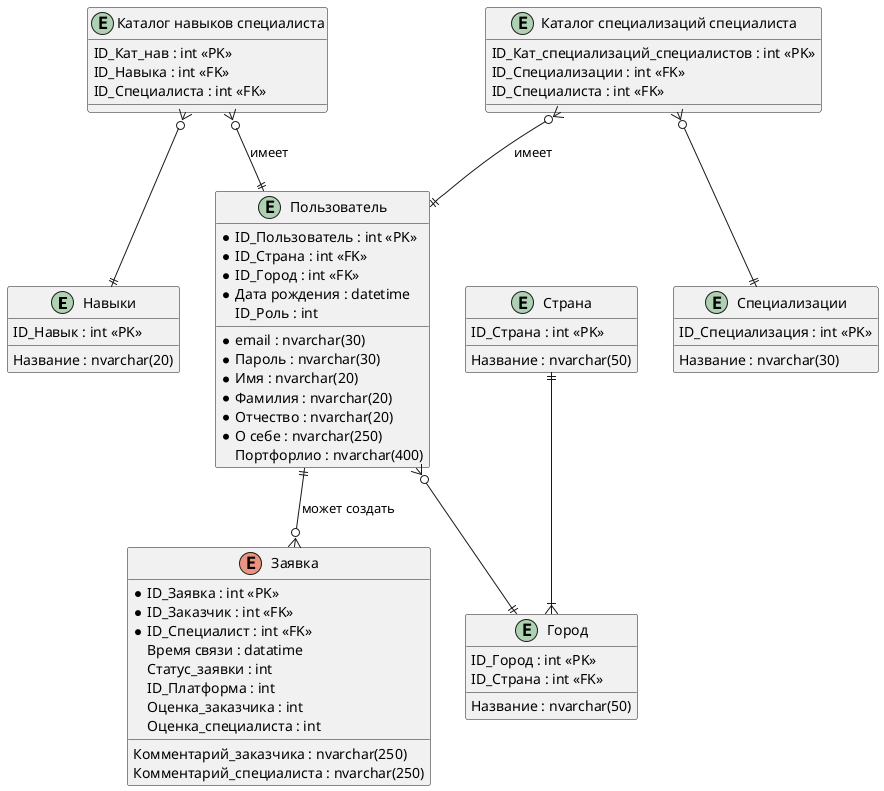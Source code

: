 @startuml "erd"

entity "Навыки" as skills
{
    ID_Навык : int <<PK>>
    Название : nvarchar(20)
}

entity "Каталог навыков специалиста" as skills_cat
{
    ID_Кат_нав : int <<PK>>
    ID_Навыка : int <<FK>>
    ID_Специалиста : int <<FK>>
}

entity "Специализации" as spec_enum
{
    ID_Специализация : int <<PK>>
    Название : nvarchar(30)
}

entity "Каталог специализаций специалиста" as spec_cat
{
    ID_Кат_специализаций_специалистов : int <<PK>>
    ID_Специализации : int <<FK>>
    ID_Специалиста : int <<FK>>
}

entity "Страна" as countries 
{
    ID_Страна : int <<PK>>
    Название : nvarchar(50)
}

entity "Город" as cities 
{
    ID_Город : int <<PK>>
    ID_Страна : int <<FK>>
    Название : nvarchar(50)
}

entity "Пользователь" as users 
{
    * ID_Пользователь : int <<PK>>
    * ID_Страна : int <<FK>>
    * ID_Город : int <<FK>>
    * email : nvarchar(30)
    * Пароль : nvarchar(30)
    * Имя : nvarchar(20)
    * Фамилия : nvarchar(20)
    * Отчество : nvarchar(20)
    * Дата рождения : datetime 
    * О себе : nvarchar(250)
    Портфорлио : nvarchar(400)
    ID_Роль : int
}

enum "Заявка" as request 
{
    * ID_Заявка : int <<PK>>
    * ID_Заказчик : int <<FK>>
    * ID_Специалист : int <<FK>>
    Время связи : datatime 
    Статус_заявки : int
    ID_Платформа : int
    Оценка_заказчика : int 
    Комментарий_заказчика : nvarchar(250)
    Оценка_специалиста : int 
    Комментарий_специалиста : nvarchar(250)
}

users ||--o{ request : может создать

skills_cat }o--|| users : имеет
skills_cat }o--|| skills

spec_cat }o--|| users : имеет
spec_cat }o--|| spec_enum

users }o--|| cities
countries ||--|{ cities

'request ||--|| appl 


@enduml